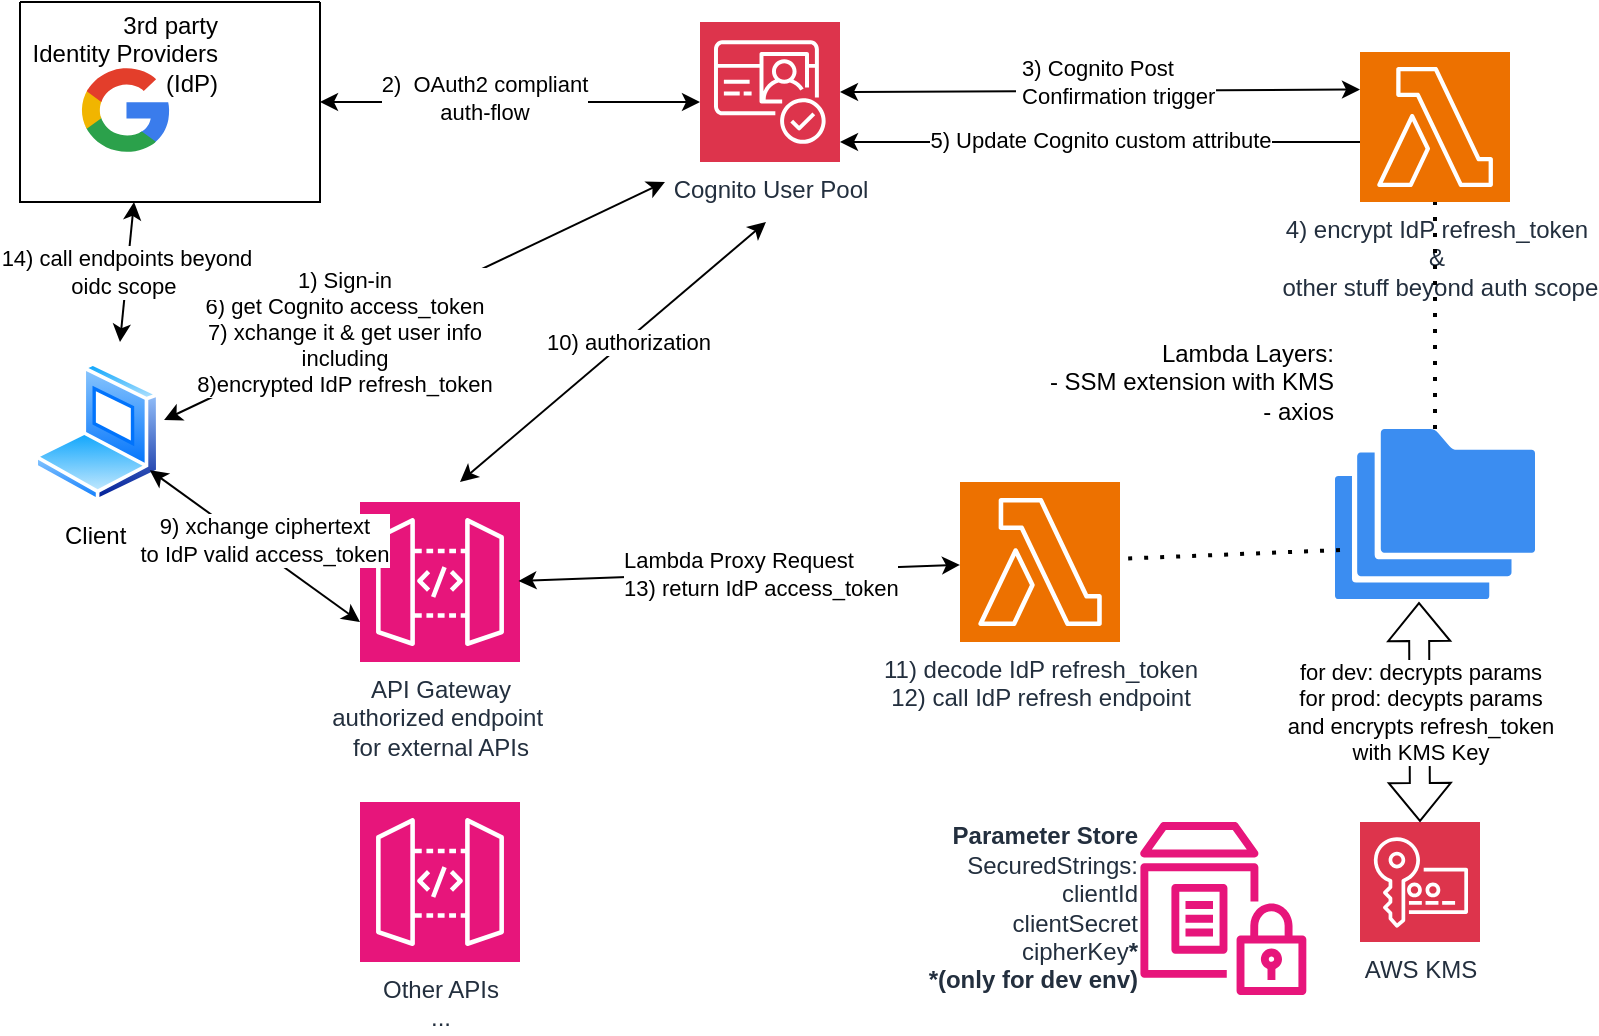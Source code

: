 <mxfile version="22.1.18" type="github">
  <diagram name="Page-1" id="ysCLU3ksJZCOYAObZHHV">
    <mxGraphModel dx="1434" dy="804" grid="1" gridSize="10" guides="1" tooltips="1" connect="1" arrows="1" fold="1" page="1" pageScale="1" pageWidth="827" pageHeight="1169" background="#ffffff" math="0" shadow="0">
      <root>
        <mxCell id="0" />
        <mxCell id="1" parent="0" />
        <mxCell id="aeeoV6J_DZQmUdVFHj4A-5" value="Cognito User Pool" style="sketch=0;points=[[0,0,0],[0.25,0,0],[0.5,0,0],[0.75,0,0],[1,0,0],[0,1,0],[0.25,1,0],[0.5,1,0],[0.75,1,0],[1,1,0],[0,0.25,0],[0,0.5,0],[0,0.75,0],[1,0.25,0],[1,0.5,0],[1,0.75,0]];outlineConnect=0;fontColor=#232F3E;fillColor=#DD344C;strokeColor=#ffffff;dashed=0;verticalLabelPosition=bottom;verticalAlign=top;align=center;html=1;fontSize=12;fontStyle=0;aspect=fixed;shape=mxgraph.aws4.resourceIcon;resIcon=mxgraph.aws4.cognito;" parent="1" vertex="1">
          <mxGeometry x="480" y="40" width="70" height="70" as="geometry" />
        </mxCell>
        <mxCell id="aeeoV6J_DZQmUdVFHj4A-6" value="" style="endArrow=classic;startArrow=classic;html=1;rounded=0;" parent="1" edge="1">
          <mxGeometry width="100" height="100" relative="1" as="geometry">
            <mxPoint x="290" y="80" as="sourcePoint" />
            <mxPoint x="480" y="80" as="targetPoint" />
          </mxGeometry>
        </mxCell>
        <mxCell id="aeeoV6J_DZQmUdVFHj4A-7" value="2)&amp;nbsp; OAuth2 compliant&lt;br&gt;auth-flow" style="edgeLabel;html=1;align=center;verticalAlign=middle;resizable=0;points=[];" parent="aeeoV6J_DZQmUdVFHj4A-6" vertex="1" connectable="0">
          <mxGeometry x="-0.142" y="2" relative="1" as="geometry">
            <mxPoint as="offset" />
          </mxGeometry>
        </mxCell>
        <mxCell id="aeeoV6J_DZQmUdVFHj4A-8" value="4) encrypt IdP refresh_token&lt;br&gt;&amp;amp;&lt;br&gt;&amp;nbsp;other stuff beyond auth scope&lt;br&gt;" style="sketch=0;points=[[0,0,0],[0.25,0,0],[0.5,0,0],[0.75,0,0],[1,0,0],[0,1,0],[0.25,1,0],[0.5,1,0],[0.75,1,0],[1,1,0],[0,0.25,0],[0,0.5,0],[0,0.75,0],[1,0.25,0],[1,0.5,0],[1,0.75,0]];outlineConnect=0;fontColor=#232F3E;fillColor=#ED7100;strokeColor=#ffffff;dashed=0;verticalLabelPosition=bottom;verticalAlign=top;align=center;html=1;fontSize=12;fontStyle=0;aspect=fixed;shape=mxgraph.aws4.resourceIcon;resIcon=mxgraph.aws4.lambda;" parent="1" vertex="1">
          <mxGeometry x="810" y="55" width="75" height="75" as="geometry" />
        </mxCell>
        <mxCell id="aeeoV6J_DZQmUdVFHj4A-10" value="11) decode IdP refresh_token&lt;br&gt;12) call IdP refresh endpoint &lt;br&gt;" style="sketch=0;points=[[0,0,0],[0.25,0,0],[0.5,0,0],[0.75,0,0],[1,0,0],[0,1,0],[0.25,1,0],[0.5,1,0],[0.75,1,0],[1,1,0],[0,0.25,0],[0,0.5,0],[0,0.75,0],[1,0.25,0],[1,0.5,0],[1,0.75,0]];outlineConnect=0;fontColor=#232F3E;fillColor=#ED7100;strokeColor=#ffffff;dashed=0;verticalLabelPosition=bottom;verticalAlign=top;align=center;html=1;fontSize=12;fontStyle=0;aspect=fixed;shape=mxgraph.aws4.resourceIcon;resIcon=mxgraph.aws4.lambda;" parent="1" vertex="1">
          <mxGeometry x="610" y="270" width="80" height="80" as="geometry" />
        </mxCell>
        <mxCell id="aeeoV6J_DZQmUdVFHj4A-19" value="&lt;b&gt;Parameter Store&lt;/b&gt;&lt;br&gt;SecuredStrings:&lt;br&gt;clientId&lt;br&gt;clientSecret&lt;br&gt;cipherKey&lt;b&gt;*&lt;br&gt;*(only for dev env)&lt;br&gt;&lt;/b&gt;" style="sketch=0;outlineConnect=0;fontColor=#232F3E;gradientColor=none;fillColor=#E7157B;strokeColor=none;dashed=0;verticalLabelPosition=middle;verticalAlign=middle;align=right;html=1;fontSize=12;fontStyle=0;aspect=fixed;pointerEvents=1;shape=mxgraph.aws4.parameter_store;labelPosition=left;" parent="1" vertex="1">
          <mxGeometry x="700" y="440" width="83.17" height="86.5" as="geometry" />
        </mxCell>
        <mxCell id="aeeoV6J_DZQmUdVFHj4A-20" value="API Gateway&lt;br&gt;authorized endpoint&amp;nbsp;&lt;br&gt;for external APIs" style="sketch=0;points=[[0,0,0],[0.25,0,0],[0.5,0,0],[0.75,0,0],[1,0,0],[0,1,0],[0.25,1,0],[0.5,1,0],[0.75,1,0],[1,1,0],[0,0.25,0],[0,0.5,0],[0,0.75,0],[1,0.25,0],[1,0.5,0],[1,0.75,0]];outlineConnect=0;fontColor=#232F3E;fillColor=#E7157B;strokeColor=#ffffff;dashed=0;verticalLabelPosition=bottom;verticalAlign=top;align=center;html=1;fontSize=12;fontStyle=0;aspect=fixed;shape=mxgraph.aws4.resourceIcon;resIcon=mxgraph.aws4.api_gateway;" parent="1" vertex="1">
          <mxGeometry x="310" y="280" width="80" height="80" as="geometry" />
        </mxCell>
        <mxCell id="aeeoV6J_DZQmUdVFHj4A-26" value="" style="endArrow=classic;startArrow=classic;html=1;rounded=0;entryX=0;entryY=0.25;entryDx=0;entryDy=0;entryPerimeter=0;exitX=1;exitY=0.5;exitDx=0;exitDy=0;exitPerimeter=0;" parent="1" edge="1" target="aeeoV6J_DZQmUdVFHj4A-8" source="aeeoV6J_DZQmUdVFHj4A-5">
          <mxGeometry width="100" height="100" relative="1" as="geometry">
            <mxPoint x="559.23" y="74.44" as="sourcePoint" />
            <mxPoint x="800" y="75" as="targetPoint" />
          </mxGeometry>
        </mxCell>
        <mxCell id="aeeoV6J_DZQmUdVFHj4A-29" value="&amp;nbsp;3) Cognito Post&lt;br&gt;&amp;nbsp;Confirmation trigger&lt;br&gt;" style="edgeLabel;html=1;align=left;verticalAlign=middle;resizable=0;points=[];labelPosition=right;verticalLabelPosition=middle;" parent="aeeoV6J_DZQmUdVFHj4A-26" vertex="1" connectable="0">
          <mxGeometry x="-0.341" y="-3" relative="1" as="geometry">
            <mxPoint y="-8" as="offset" />
          </mxGeometry>
        </mxCell>
        <mxCell id="aeeoV6J_DZQmUdVFHj4A-27" value="" style="endArrow=classic;startArrow=classic;html=1;rounded=0;" parent="1" edge="1" target="aeeoV6J_DZQmUdVFHj4A-10">
          <mxGeometry width="100" height="100" relative="1" as="geometry">
            <mxPoint x="389.23" y="319.44" as="sourcePoint" />
            <mxPoint x="510" y="319.84" as="targetPoint" />
          </mxGeometry>
        </mxCell>
        <mxCell id="R3q0i-fjFb3VYWXX_q2q-17" value="Lambda Proxy Request&lt;br&gt;13) return IdP access_token" style="edgeLabel;html=1;align=left;verticalAlign=middle;resizable=0;points=[];labelPosition=right;verticalLabelPosition=middle;" vertex="1" connectable="0" parent="aeeoV6J_DZQmUdVFHj4A-27">
          <mxGeometry x="-0.387" y="-3" relative="1" as="geometry">
            <mxPoint x="-17" y="-4" as="offset" />
          </mxGeometry>
        </mxCell>
        <mxCell id="aeeoV6J_DZQmUdVFHj4A-30" value="" style="shape=flexArrow;endArrow=classic;startArrow=classic;html=1;rounded=0;" parent="1" edge="1">
          <mxGeometry width="100" height="100" relative="1" as="geometry">
            <mxPoint x="839.5" y="330" as="sourcePoint" />
            <mxPoint x="840" y="440" as="targetPoint" />
          </mxGeometry>
        </mxCell>
        <mxCell id="R3q0i-fjFb3VYWXX_q2q-18" value="for dev: decrypts params&lt;br&gt;for prod: decypts params&lt;br&gt;and encrypts refresh_token&lt;br&gt;with KMS Key" style="edgeLabel;html=1;align=center;verticalAlign=middle;resizable=0;points=[];" vertex="1" connectable="0" parent="aeeoV6J_DZQmUdVFHj4A-30">
          <mxGeometry relative="1" as="geometry">
            <mxPoint as="offset" />
          </mxGeometry>
        </mxCell>
        <mxCell id="aeeoV6J_DZQmUdVFHj4A-33" value="Client&amp;nbsp;" style="image;aspect=fixed;perimeter=ellipsePerimeter;html=1;align=center;shadow=0;dashed=0;spacingTop=3;image=img/lib/active_directory/laptop_client.svg;" parent="1" vertex="1">
          <mxGeometry x="147" y="210" width="63" height="70" as="geometry" />
        </mxCell>
        <mxCell id="aeeoV6J_DZQmUdVFHj4A-34" value="" style="endArrow=classic;startArrow=classic;html=1;rounded=0;exitX=1.032;exitY=0.414;exitDx=0;exitDy=0;exitPerimeter=0;" parent="1" edge="1" source="aeeoV6J_DZQmUdVFHj4A-33">
          <mxGeometry width="100" height="100" relative="1" as="geometry">
            <mxPoint x="230" y="240" as="sourcePoint" />
            <mxPoint x="462.5" y="120.0" as="targetPoint" />
          </mxGeometry>
        </mxCell>
        <mxCell id="aeeoV6J_DZQmUdVFHj4A-35" value="1) Sign-in&lt;br&gt;6) get Cognito access_token&lt;br style=&quot;border-color: var(--border-color);&quot;&gt;7) xchange it &amp;amp; get user info&lt;br style=&quot;border-color: var(--border-color);&quot;&gt;including&lt;br style=&quot;border-color: var(--border-color);&quot;&gt;8)encrypted IdP refresh_token" style="edgeLabel;html=1;align=center;verticalAlign=middle;resizable=0;points=[];" parent="aeeoV6J_DZQmUdVFHj4A-34" vertex="1" connectable="0">
          <mxGeometry x="-0.278" y="1" relative="1" as="geometry">
            <mxPoint as="offset" />
          </mxGeometry>
        </mxCell>
        <mxCell id="aeeoV6J_DZQmUdVFHj4A-36" value="" style="endArrow=classic;startArrow=classic;html=1;rounded=0;entryX=0;entryY=0.75;entryDx=0;entryDy=0;entryPerimeter=0;" parent="1" source="aeeoV6J_DZQmUdVFHj4A-33" edge="1" target="aeeoV6J_DZQmUdVFHj4A-20">
          <mxGeometry width="100" height="100" relative="1" as="geometry">
            <mxPoint x="209.992" y="269.29" as="sourcePoint" />
            <mxPoint x="301" y="350" as="targetPoint" />
          </mxGeometry>
        </mxCell>
        <mxCell id="aeeoV6J_DZQmUdVFHj4A-37" value="9) xchange ciphertext&lt;br&gt;to IdP valid access_token" style="edgeLabel;html=1;align=center;verticalAlign=middle;resizable=0;points=[];" parent="aeeoV6J_DZQmUdVFHj4A-36" vertex="1" connectable="0">
          <mxGeometry x="-0.224" y="-2" relative="1" as="geometry">
            <mxPoint x="17" y="3" as="offset" />
          </mxGeometry>
        </mxCell>
        <mxCell id="aeeoV6J_DZQmUdVFHj4A-38" value="14) call endpoints beyond&lt;br&gt;oidc scope&amp;nbsp;" style="endArrow=classic;html=1;rounded=0;startArrow=classic;startFill=1;" parent="1" edge="1">
          <mxGeometry width="50" height="50" relative="1" as="geometry">
            <mxPoint x="190" y="200" as="sourcePoint" />
            <mxPoint x="197" y="130" as="targetPoint" />
          </mxGeometry>
        </mxCell>
        <mxCell id="aeeoV6J_DZQmUdVFHj4A-39" value="" style="endArrow=classic;startArrow=classic;html=1;rounded=0;" parent="1" edge="1">
          <mxGeometry width="100" height="100" relative="1" as="geometry">
            <mxPoint x="360" y="270" as="sourcePoint" />
            <mxPoint x="513" y="140" as="targetPoint" />
          </mxGeometry>
        </mxCell>
        <mxCell id="aeeoV6J_DZQmUdVFHj4A-40" value="10) authorization" style="edgeLabel;html=1;align=center;verticalAlign=middle;resizable=0;points=[];" parent="aeeoV6J_DZQmUdVFHj4A-39" vertex="1" connectable="0">
          <mxGeometry x="0.102" relative="1" as="geometry">
            <mxPoint y="1" as="offset" />
          </mxGeometry>
        </mxCell>
        <mxCell id="R3q0i-fjFb3VYWXX_q2q-4" value="" style="endArrow=classic;html=1;rounded=0;labelPosition=right;verticalLabelPosition=middle;align=left;verticalAlign=middle;" edge="1" parent="1">
          <mxGeometry width="50" height="50" relative="1" as="geometry">
            <mxPoint x="810" y="100" as="sourcePoint" />
            <mxPoint x="550" y="100" as="targetPoint" />
          </mxGeometry>
        </mxCell>
        <mxCell id="R3q0i-fjFb3VYWXX_q2q-5" value="5) Update Cognito custom attribute" style="edgeLabel;html=1;align=center;verticalAlign=middle;resizable=0;points=[];" vertex="1" connectable="0" parent="R3q0i-fjFb3VYWXX_q2q-4">
          <mxGeometry x="-0.577" y="-1" relative="1" as="geometry">
            <mxPoint x="-75" as="offset" />
          </mxGeometry>
        </mxCell>
        <mxCell id="R3q0i-fjFb3VYWXX_q2q-10" value="Lambda Layers:&lt;br&gt;- SSM extension with KMS&lt;br&gt;- axios&lt;br&gt;" style="sketch=0;html=1;aspect=fixed;strokeColor=none;shadow=0;fillColor=#3B8DF1;verticalAlign=bottom;labelPosition=left;verticalLabelPosition=top;shape=mxgraph.gcp2.folders;align=right;" vertex="1" parent="1">
          <mxGeometry x="797.5" y="243.5" width="100" height="85" as="geometry" />
        </mxCell>
        <mxCell id="R3q0i-fjFb3VYWXX_q2q-12" value="AWS KMS" style="sketch=0;points=[[0,0,0],[0.25,0,0],[0.5,0,0],[0.75,0,0],[1,0,0],[0,1,0],[0.25,1,0],[0.5,1,0],[0.75,1,0],[1,1,0],[0,0.25,0],[0,0.5,0],[0,0.75,0],[1,0.25,0],[1,0.5,0],[1,0.75,0]];outlineConnect=0;fontColor=#232F3E;fillColor=#DD344C;strokeColor=#ffffff;dashed=0;verticalLabelPosition=bottom;verticalAlign=top;align=center;html=1;fontSize=12;fontStyle=0;aspect=fixed;shape=mxgraph.aws4.resourceIcon;resIcon=mxgraph.aws4.key_management_service;" vertex="1" parent="1">
          <mxGeometry x="810" y="440" width="60" height="60" as="geometry" />
        </mxCell>
        <mxCell id="R3q0i-fjFb3VYWXX_q2q-14" value="Other APIs&lt;br&gt;..." style="sketch=0;points=[[0,0,0],[0.25,0,0],[0.5,0,0],[0.75,0,0],[1,0,0],[0,1,0],[0.25,1,0],[0.5,1,0],[0.75,1,0],[1,1,0],[0,0.25,0],[0,0.5,0],[0,0.75,0],[1,0.25,0],[1,0.5,0],[1,0.75,0]];outlineConnect=0;fontColor=#232F3E;fillColor=#E7157B;strokeColor=#ffffff;dashed=0;verticalLabelPosition=bottom;verticalAlign=top;align=center;html=1;fontSize=12;fontStyle=0;aspect=fixed;shape=mxgraph.aws4.resourceIcon;resIcon=mxgraph.aws4.api_gateway;" vertex="1" parent="1">
          <mxGeometry x="310" y="430" width="80" height="80" as="geometry" />
        </mxCell>
        <mxCell id="R3q0i-fjFb3VYWXX_q2q-15" value="" style="endArrow=none;dashed=1;html=1;dashPattern=1 3;strokeWidth=2;rounded=0;" edge="1" parent="1" source="R3q0i-fjFb3VYWXX_q2q-10" target="aeeoV6J_DZQmUdVFHj4A-8">
          <mxGeometry width="50" height="50" relative="1" as="geometry">
            <mxPoint x="847" y="260" as="sourcePoint" />
            <mxPoint x="847" y="180" as="targetPoint" />
          </mxGeometry>
        </mxCell>
        <mxCell id="R3q0i-fjFb3VYWXX_q2q-16" value="" style="endArrow=none;dashed=1;html=1;dashPattern=1 3;strokeWidth=2;rounded=0;exitX=0.025;exitY=0.712;exitDx=0;exitDy=0;exitPerimeter=0;" edge="1" parent="1" source="R3q0i-fjFb3VYWXX_q2q-10" target="aeeoV6J_DZQmUdVFHj4A-10">
          <mxGeometry width="50" height="50" relative="1" as="geometry">
            <mxPoint x="780" y="310" as="sourcePoint" />
            <mxPoint x="690" y="300" as="targetPoint" />
          </mxGeometry>
        </mxCell>
        <mxCell id="R3q0i-fjFb3VYWXX_q2q-19" value="" style="swimlane;startSize=0;" vertex="1" parent="1">
          <mxGeometry x="140" y="30" width="150" height="100" as="geometry" />
        </mxCell>
        <mxCell id="aeeoV6J_DZQmUdVFHj4A-3" value="" style="dashed=0;outlineConnect=0;html=1;align=center;labelPosition=center;verticalLabelPosition=bottom;verticalAlign=top;shape=mxgraph.weblogos.google" parent="R3q0i-fjFb3VYWXX_q2q-19" vertex="1">
          <mxGeometry x="30" y="31.4" width="44.8" height="44.7" as="geometry" />
        </mxCell>
        <mxCell id="aeeoV6J_DZQmUdVFHj4A-4" value="" style="shape=image;html=1;verticalAlign=top;verticalLabelPosition=bottom;labelBackgroundColor=#ffffff;imageAspect=0;aspect=fixed;image=https://cdn3.iconfinder.com/data/icons/2018-social-media-logotypes/1000/2018_social_media_popular_app_logo_facebook-128.png" parent="R3q0i-fjFb3VYWXX_q2q-19" vertex="1">
          <mxGeometry x="80" y="28.75" width="50" height="50" as="geometry" />
        </mxCell>
        <mxCell id="R3q0i-fjFb3VYWXX_q2q-21" value="3rd party &lt;br&gt;Identity Providers&lt;br&gt;(IdP)" style="text;html=1;align=right;verticalAlign=bottom;resizable=0;points=[];autosize=1;strokeColor=none;fillColor=none;labelPosition=left;verticalLabelPosition=top;" vertex="1" parent="1">
          <mxGeometry x="240" y="80" width="120" height="60" as="geometry" />
        </mxCell>
      </root>
    </mxGraphModel>
  </diagram>
</mxfile>
